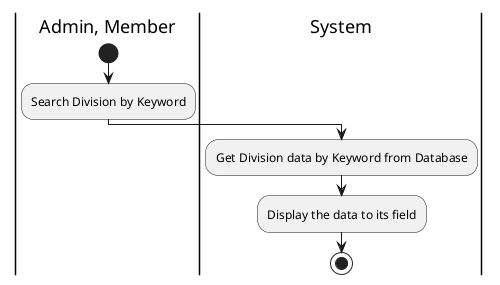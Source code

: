 @startuml SearchDivision

skinparam ConditionEndStyle hline
skinparam conditionStyle diamond
skinparam Monochrome true
skinparam Shadowing false

|Admin, Member|
start
:Search Division by Keyword;

|System|
:Get Division data by Keyword from Database;
:Display the data to its field;
stop

@enduml